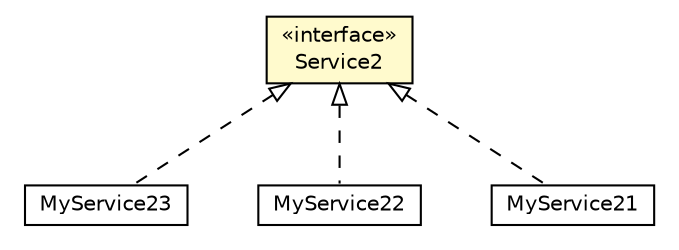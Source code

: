 #!/usr/local/bin/dot
#
# Class diagram 
# Generated by UMLGraph version R5_6_6-8-g8d7759 (http://www.umlgraph.org/)
#

digraph G {
	edge [fontname="Helvetica",fontsize=10,labelfontname="Helvetica",labelfontsize=10];
	node [fontname="Helvetica",fontsize=10,shape=plaintext];
	nodesep=0.25;
	ranksep=0.5;
	// org.dayatang.ioc.test.Service2
	c107 [label=<<table title="org.dayatang.ioc.test.Service2" border="0" cellborder="1" cellspacing="0" cellpadding="2" port="p" bgcolor="lemonChiffon" href="./Service2.html">
		<tr><td><table border="0" cellspacing="0" cellpadding="1">
<tr><td align="center" balign="center"> &#171;interface&#187; </td></tr>
<tr><td align="center" balign="center"> Service2 </td></tr>
		</table></td></tr>
		</table>>, URL="./Service2.html", fontname="Helvetica", fontcolor="black", fontsize=10.0];
	// org.dayatang.ioc.test.MyService23
	c110 [label=<<table title="org.dayatang.ioc.test.MyService23" border="0" cellborder="1" cellspacing="0" cellpadding="2" port="p" href="./MyService23.html">
		<tr><td><table border="0" cellspacing="0" cellpadding="1">
<tr><td align="center" balign="center"> MyService23 </td></tr>
		</table></td></tr>
		</table>>, URL="./MyService23.html", fontname="Helvetica", fontcolor="black", fontsize=10.0];
	// org.dayatang.ioc.test.MyService22
	c111 [label=<<table title="org.dayatang.ioc.test.MyService22" border="0" cellborder="1" cellspacing="0" cellpadding="2" port="p" href="./MyService22.html">
		<tr><td><table border="0" cellspacing="0" cellpadding="1">
<tr><td align="center" balign="center"> MyService22 </td></tr>
		</table></td></tr>
		</table>>, URL="./MyService22.html", fontname="Helvetica", fontcolor="black", fontsize=10.0];
	// org.dayatang.ioc.test.MyService21
	c112 [label=<<table title="org.dayatang.ioc.test.MyService21" border="0" cellborder="1" cellspacing="0" cellpadding="2" port="p" href="./MyService21.html">
		<tr><td><table border="0" cellspacing="0" cellpadding="1">
<tr><td align="center" balign="center"> MyService21 </td></tr>
		</table></td></tr>
		</table>>, URL="./MyService21.html", fontname="Helvetica", fontcolor="black", fontsize=10.0];
	//org.dayatang.ioc.test.MyService23 implements org.dayatang.ioc.test.Service2
	c107:p -> c110:p [dir=back,arrowtail=empty,style=dashed];
	//org.dayatang.ioc.test.MyService22 implements org.dayatang.ioc.test.Service2
	c107:p -> c111:p [dir=back,arrowtail=empty,style=dashed];
	//org.dayatang.ioc.test.MyService21 implements org.dayatang.ioc.test.Service2
	c107:p -> c112:p [dir=back,arrowtail=empty,style=dashed];
}

